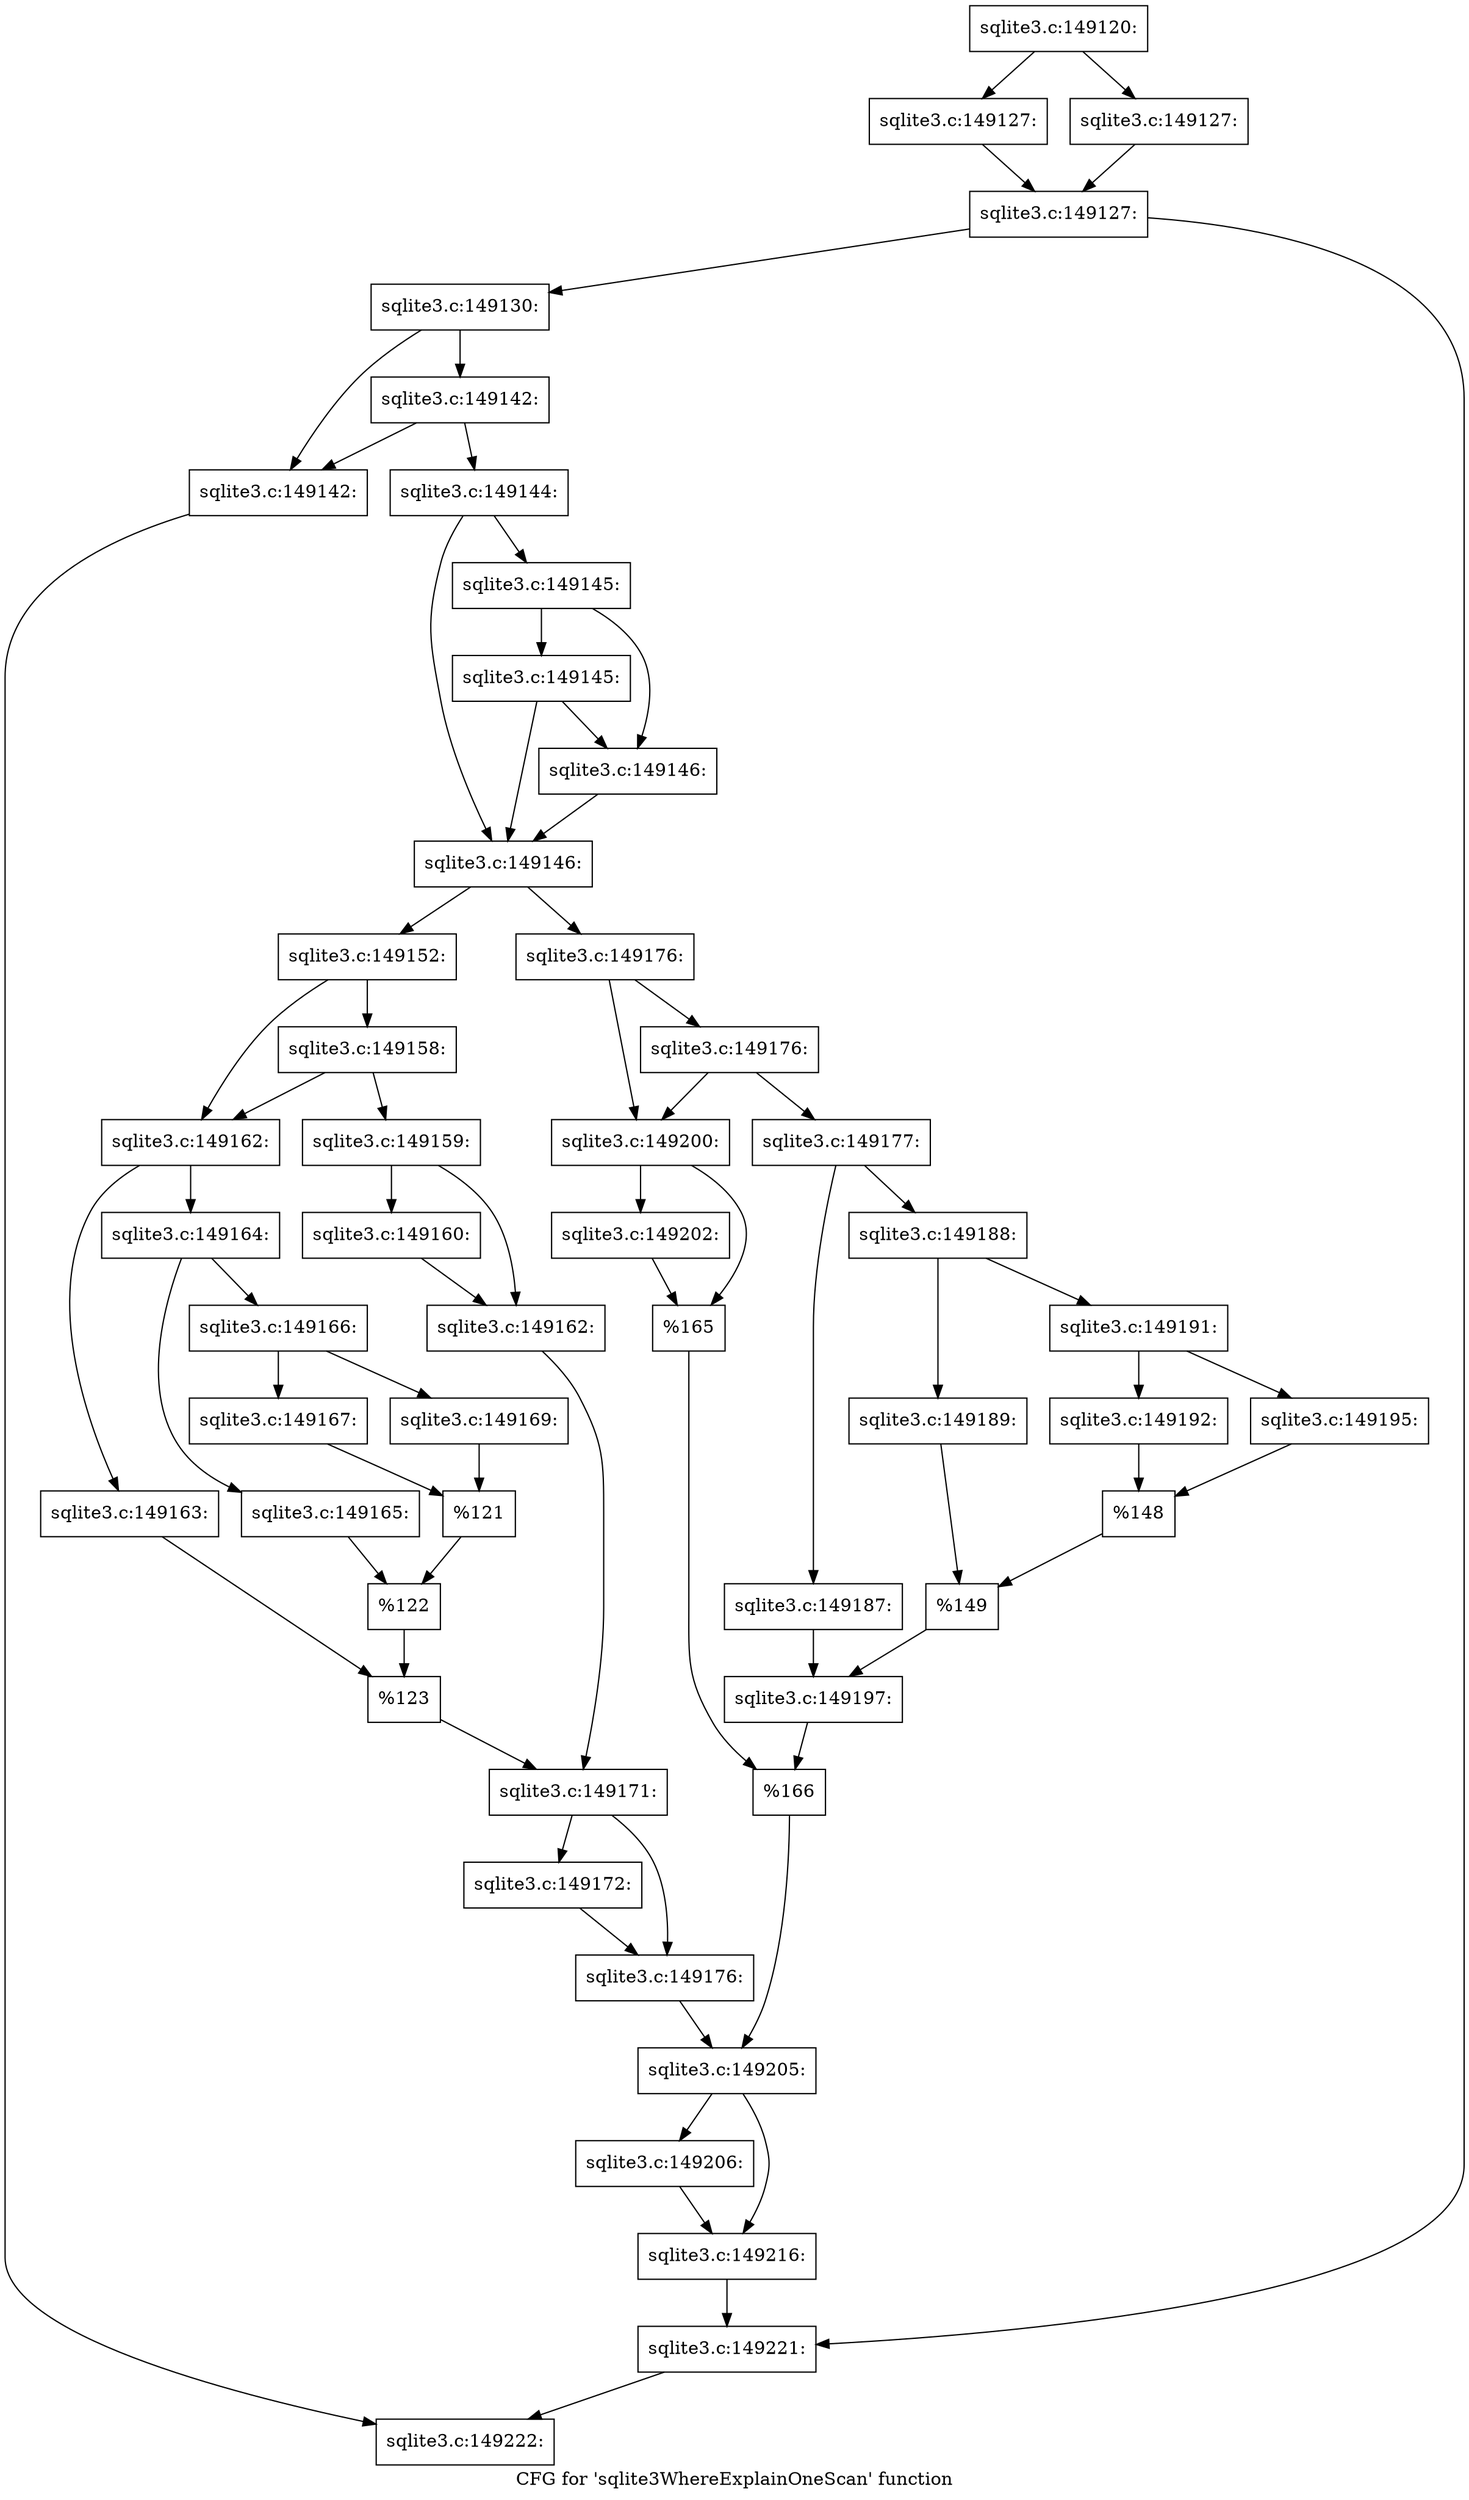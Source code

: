 digraph "CFG for 'sqlite3WhereExplainOneScan' function" {
	label="CFG for 'sqlite3WhereExplainOneScan' function";

	Node0x55c0f98fbaa0 [shape=record,label="{sqlite3.c:149120:}"];
	Node0x55c0f98fbaa0 -> Node0x55c0f98fed80;
	Node0x55c0f98fbaa0 -> Node0x55c0f98fedd0;
	Node0x55c0f98fed80 [shape=record,label="{sqlite3.c:149127:}"];
	Node0x55c0f98fed80 -> Node0x55c0f98fee20;
	Node0x55c0f98fedd0 [shape=record,label="{sqlite3.c:149127:}"];
	Node0x55c0f98fedd0 -> Node0x55c0f98fee20;
	Node0x55c0f98fee20 [shape=record,label="{sqlite3.c:149127:}"];
	Node0x55c0f98fee20 -> Node0x55c0f98fec50;
	Node0x55c0f98fee20 -> Node0x55c0f98feca0;
	Node0x55c0f98fec50 [shape=record,label="{sqlite3.c:149130:}"];
	Node0x55c0f98fec50 -> Node0x55c0f9902400;
	Node0x55c0f98fec50 -> Node0x55c0f99024a0;
	Node0x55c0f99024a0 [shape=record,label="{sqlite3.c:149142:}"];
	Node0x55c0f99024a0 -> Node0x55c0f9902400;
	Node0x55c0f99024a0 -> Node0x55c0f9902450;
	Node0x55c0f9902400 [shape=record,label="{sqlite3.c:149142:}"];
	Node0x55c0f9902400 -> Node0x55c0f98fbc20;
	Node0x55c0f9902450 [shape=record,label="{sqlite3.c:149144:}"];
	Node0x55c0f9902450 -> Node0x55c0f9902d80;
	Node0x55c0f9902450 -> Node0x55c0f9902e20;
	Node0x55c0f9902e20 [shape=record,label="{sqlite3.c:149145:}"];
	Node0x55c0f9902e20 -> Node0x55c0f9903300;
	Node0x55c0f9902e20 -> Node0x55c0f9902dd0;
	Node0x55c0f9903300 [shape=record,label="{sqlite3.c:149145:}"];
	Node0x55c0f9903300 -> Node0x55c0f9902d80;
	Node0x55c0f9903300 -> Node0x55c0f9902dd0;
	Node0x55c0f9902dd0 [shape=record,label="{sqlite3.c:149146:}"];
	Node0x55c0f9902dd0 -> Node0x55c0f9902d80;
	Node0x55c0f9902d80 [shape=record,label="{sqlite3.c:149146:}"];
	Node0x55c0f9902d80 -> Node0x55c0f9904480;
	Node0x55c0f9902d80 -> Node0x55c0f9905130;
	Node0x55c0f9904480 [shape=record,label="{sqlite3.c:149152:}"];
	Node0x55c0f9904480 -> Node0x55c0f99062a0;
	Node0x55c0f9904480 -> Node0x55c0f99062f0;
	Node0x55c0f99062f0 [shape=record,label="{sqlite3.c:149158:}"];
	Node0x55c0f99062f0 -> Node0x55c0f9906200;
	Node0x55c0f99062f0 -> Node0x55c0f99062a0;
	Node0x55c0f9906200 [shape=record,label="{sqlite3.c:149159:}"];
	Node0x55c0f9906200 -> Node0x55c0f9906dd0;
	Node0x55c0f9906200 -> Node0x55c0f9906e20;
	Node0x55c0f9906dd0 [shape=record,label="{sqlite3.c:149160:}"];
	Node0x55c0f9906dd0 -> Node0x55c0f9906e20;
	Node0x55c0f9906e20 [shape=record,label="{sqlite3.c:149162:}"];
	Node0x55c0f9906e20 -> Node0x55c0f9906250;
	Node0x55c0f99062a0 [shape=record,label="{sqlite3.c:149162:}"];
	Node0x55c0f99062a0 -> Node0x55c0f9907550;
	Node0x55c0f99062a0 -> Node0x55c0f99075f0;
	Node0x55c0f9907550 [shape=record,label="{sqlite3.c:149163:}"];
	Node0x55c0f9907550 -> Node0x55c0f99075a0;
	Node0x55c0f99075f0 [shape=record,label="{sqlite3.c:149164:}"];
	Node0x55c0f99075f0 -> Node0x55c0f9907dc0;
	Node0x55c0f99075f0 -> Node0x55c0f9907e60;
	Node0x55c0f9907dc0 [shape=record,label="{sqlite3.c:149165:}"];
	Node0x55c0f9907dc0 -> Node0x55c0f9907e10;
	Node0x55c0f9907e60 [shape=record,label="{sqlite3.c:149166:}"];
	Node0x55c0f9907e60 -> Node0x55c0f9908630;
	Node0x55c0f9907e60 -> Node0x55c0f99086d0;
	Node0x55c0f9908630 [shape=record,label="{sqlite3.c:149167:}"];
	Node0x55c0f9908630 -> Node0x55c0f9908680;
	Node0x55c0f99086d0 [shape=record,label="{sqlite3.c:149169:}"];
	Node0x55c0f99086d0 -> Node0x55c0f9908680;
	Node0x55c0f9908680 [shape=record,label="{%121}"];
	Node0x55c0f9908680 -> Node0x55c0f9907e10;
	Node0x55c0f9907e10 [shape=record,label="{%122}"];
	Node0x55c0f9907e10 -> Node0x55c0f99075a0;
	Node0x55c0f99075a0 [shape=record,label="{%123}"];
	Node0x55c0f99075a0 -> Node0x55c0f9906250;
	Node0x55c0f9906250 [shape=record,label="{sqlite3.c:149171:}"];
	Node0x55c0f9906250 -> Node0x55c0f99094a0;
	Node0x55c0f9906250 -> Node0x55c0f99094f0;
	Node0x55c0f99094a0 [shape=record,label="{sqlite3.c:149172:}"];
	Node0x55c0f99094a0 -> Node0x55c0f99094f0;
	Node0x55c0f99094f0 [shape=record,label="{sqlite3.c:149176:}"];
	Node0x55c0f99094f0 -> Node0x55c0f99050e0;
	Node0x55c0f9905130 [shape=record,label="{sqlite3.c:149176:}"];
	Node0x55c0f9905130 -> Node0x55c0f990aaf0;
	Node0x55c0f9905130 -> Node0x55c0f990aaa0;
	Node0x55c0f990aaf0 [shape=record,label="{sqlite3.c:149176:}"];
	Node0x55c0f990aaf0 -> Node0x55c0f65c1690;
	Node0x55c0f990aaf0 -> Node0x55c0f990aaa0;
	Node0x55c0f65c1690 [shape=record,label="{sqlite3.c:149177:}"];
	Node0x55c0f65c1690 -> Node0x55c0f990bb10;
	Node0x55c0f65c1690 -> Node0x55c0f990bbb0;
	Node0x55c0f990bb10 [shape=record,label="{sqlite3.c:149187:}"];
	Node0x55c0f990bb10 -> Node0x55c0f990bb60;
	Node0x55c0f990bbb0 [shape=record,label="{sqlite3.c:149188:}"];
	Node0x55c0f990bbb0 -> Node0x55c0f990c180;
	Node0x55c0f990bbb0 -> Node0x55c0f990c220;
	Node0x55c0f990c180 [shape=record,label="{sqlite3.c:149189:}"];
	Node0x55c0f990c180 -> Node0x55c0f990c1d0;
	Node0x55c0f990c220 [shape=record,label="{sqlite3.c:149191:}"];
	Node0x55c0f990c220 -> Node0x55c0f990cb60;
	Node0x55c0f990c220 -> Node0x55c0f990cc00;
	Node0x55c0f990cb60 [shape=record,label="{sqlite3.c:149192:}"];
	Node0x55c0f990cb60 -> Node0x55c0f990cbb0;
	Node0x55c0f990cc00 [shape=record,label="{sqlite3.c:149195:}"];
	Node0x55c0f990cc00 -> Node0x55c0f990cbb0;
	Node0x55c0f990cbb0 [shape=record,label="{%148}"];
	Node0x55c0f990cbb0 -> Node0x55c0f990c1d0;
	Node0x55c0f990c1d0 [shape=record,label="{%149}"];
	Node0x55c0f990c1d0 -> Node0x55c0f990bb60;
	Node0x55c0f990bb60 [shape=record,label="{sqlite3.c:149197:}"];
	Node0x55c0f990bb60 -> Node0x55c0f990a730;
	Node0x55c0f990aaa0 [shape=record,label="{sqlite3.c:149200:}"];
	Node0x55c0f990aaa0 -> Node0x55c0f990db40;
	Node0x55c0f990aaa0 -> Node0x55c0f990db90;
	Node0x55c0f990db40 [shape=record,label="{sqlite3.c:149202:}"];
	Node0x55c0f990db40 -> Node0x55c0f990db90;
	Node0x55c0f990db90 [shape=record,label="{%165}"];
	Node0x55c0f990db90 -> Node0x55c0f990a730;
	Node0x55c0f990a730 [shape=record,label="{%166}"];
	Node0x55c0f990a730 -> Node0x55c0f99050e0;
	Node0x55c0f99050e0 [shape=record,label="{sqlite3.c:149205:}"];
	Node0x55c0f99050e0 -> Node0x55c0f990ed20;
	Node0x55c0f99050e0 -> Node0x55c0f990ed70;
	Node0x55c0f990ed20 [shape=record,label="{sqlite3.c:149206:}"];
	Node0x55c0f990ed20 -> Node0x55c0f990ed70;
	Node0x55c0f990ed70 [shape=record,label="{sqlite3.c:149216:}"];
	Node0x55c0f990ed70 -> Node0x55c0f98feca0;
	Node0x55c0f98feca0 [shape=record,label="{sqlite3.c:149221:}"];
	Node0x55c0f98feca0 -> Node0x55c0f98fbc20;
	Node0x55c0f98fbc20 [shape=record,label="{sqlite3.c:149222:}"];
}
